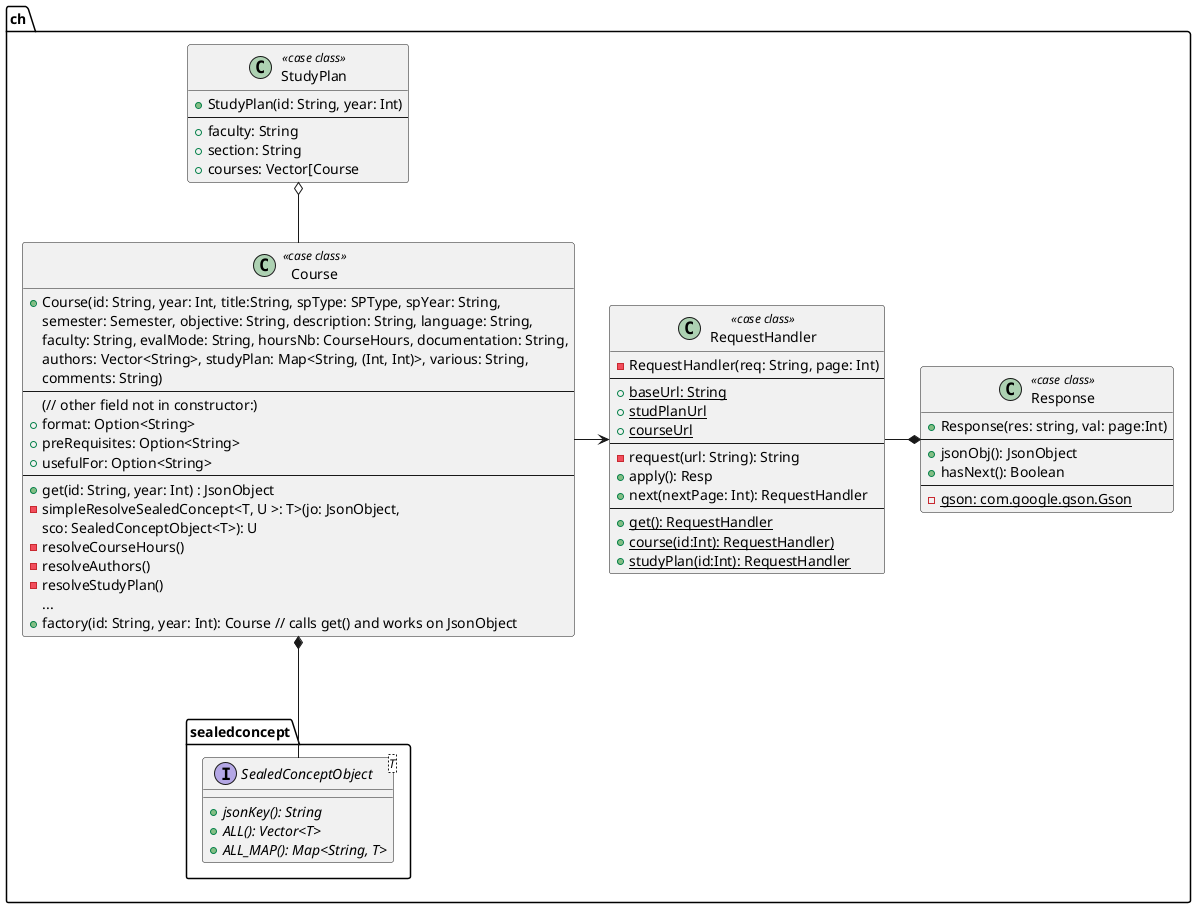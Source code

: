 @startuml
skinparam linetype ortho

package ch{

  interface sealedconcept.SealedConceptObject<T> {
    + {abstract} jsonKey(): String
    + {abstract} ALL(): Vector<T>
    + {abstract} ALL_MAP(): Map<String, T> 
  }

class RequestHandler    << case class >> {
- RequestHandler(req: String, page: Int)
---
+ {static} baseUrl: String
+ {static} studPlanUrl
+ {static} courseUrl
--
- request(url: String): String
+ apply(): Resp
+ next(nextPage: Int): RequestHandler
--
+ {static} get(): RequestHandler
+ {static} course(id:Int): RequestHandler)
+ {static} studyPlan(id:Int): RequestHandler
}
class Response      << case class >> {
+ Response(res: string, val: page:Int)
--
+ jsonObj(): JsonObject
+ hasNext(): Boolean
--
- {static} gson: com.google.gson.Gson
}
class Course    << case class >> {
+ Course(id: String, year: Int, title:String, spType: SPType, spYear: String,
   semester: Semester, objective: String, description: String, language: String,
   faculty: String, evalMode: String, hoursNb: CourseHours, documentation: String,
   authors: Vector<String>, studyPlan: Map<String, (Int, Int)>, various: String,
   comments: String)
--
(// other field not in constructor:)
+ format: Option<String>
+ preRequisites: Option<String>
+ usefulFor: Option<String>
--
+ get(id: String, year: Int) : JsonObject
- simpleResolveSealedConcept<T, U >: T>(jo: JsonObject,
sco: SealedConceptObject<T>): U
- resolveCourseHours()
- resolveAuthors()
- resolveStudyPlan()
...
+ factory(id: String, year: Int): Course // calls get() and works on JsonObject
}


class StudyPlan << case class >> {
+ StudyPlan(id: String, year: Int)
--
+ faculty: String
+ section: String
+ courses: Vector[Course
}
}

SealedConceptObject --up-* Course
Course -up-o StudyPlan
Course -> RequestHandler
RequestHandler -* Response

@enduml
